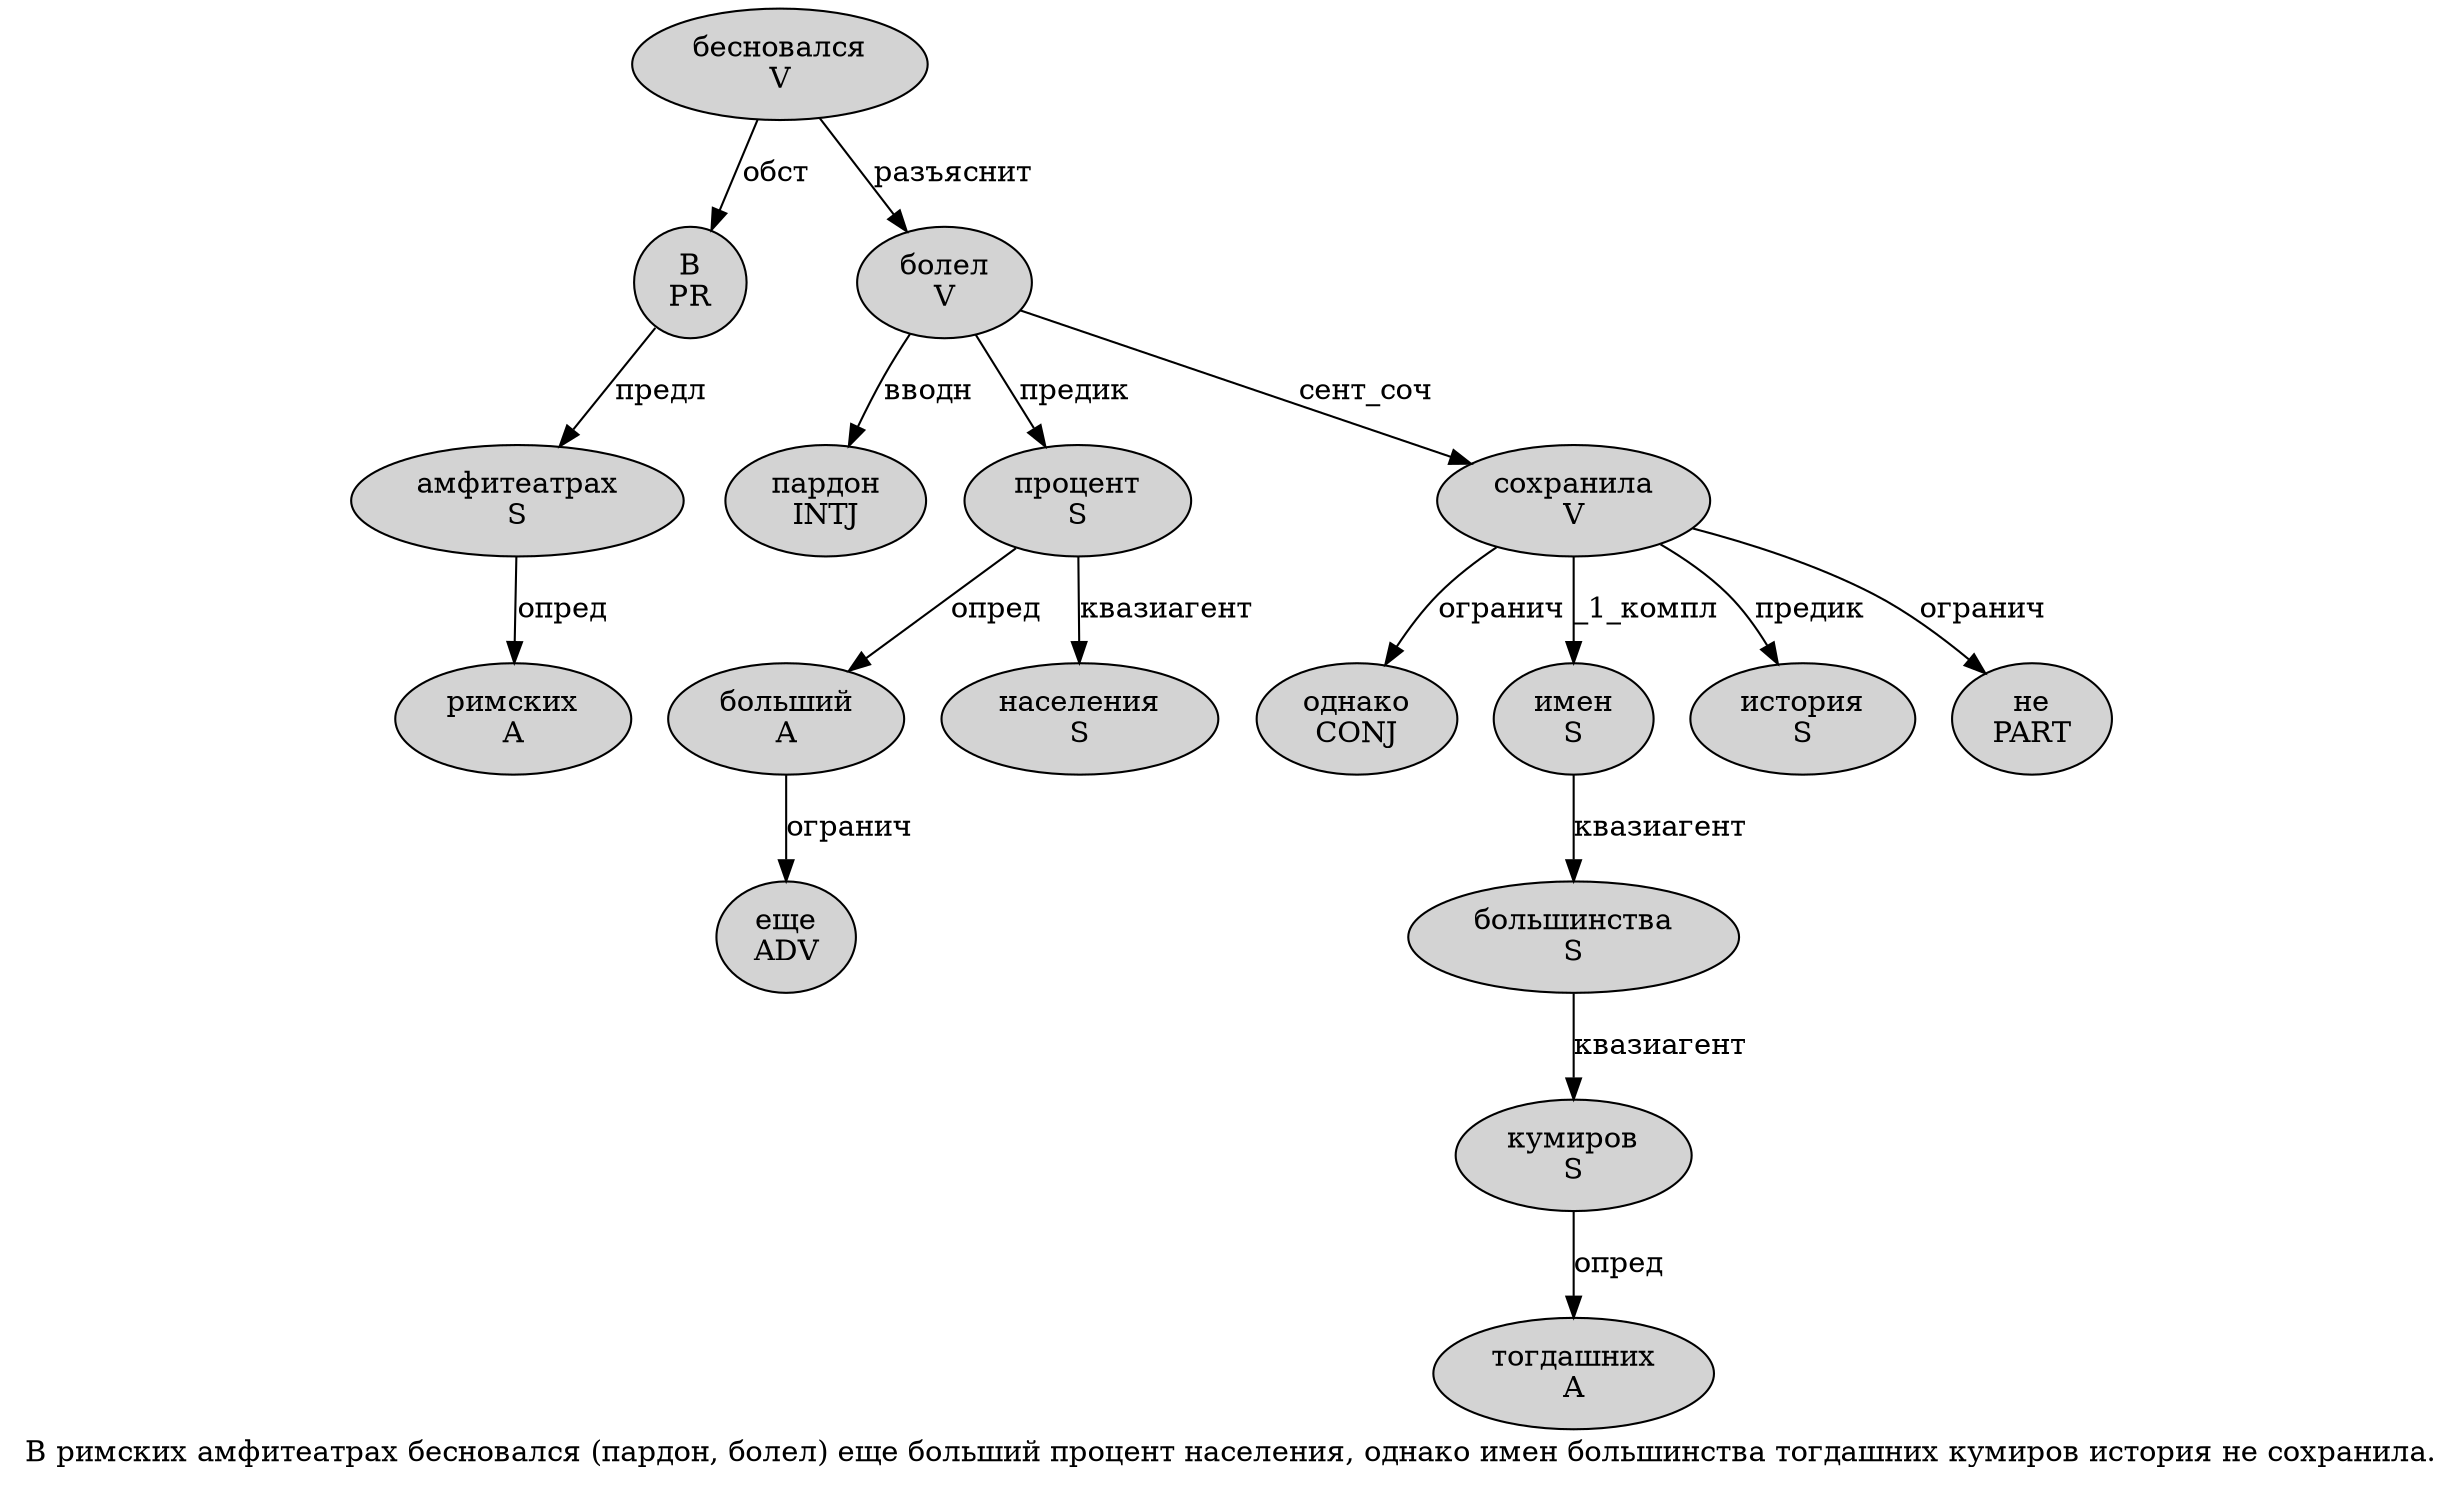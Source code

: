 digraph SENTENCE_3750 {
	graph [label="В римских амфитеатрах бесновался (пардон, болел) еще больший процент населения, однако имен большинства тогдашних кумиров история не сохранила."]
	node [style=filled]
		0 [label="В
PR" color="" fillcolor=lightgray penwidth=1 shape=ellipse]
		1 [label="римских
A" color="" fillcolor=lightgray penwidth=1 shape=ellipse]
		2 [label="амфитеатрах
S" color="" fillcolor=lightgray penwidth=1 shape=ellipse]
		3 [label="бесновался
V" color="" fillcolor=lightgray penwidth=1 shape=ellipse]
		5 [label="пардон
INTJ" color="" fillcolor=lightgray penwidth=1 shape=ellipse]
		7 [label="болел
V" color="" fillcolor=lightgray penwidth=1 shape=ellipse]
		9 [label="еще
ADV" color="" fillcolor=lightgray penwidth=1 shape=ellipse]
		10 [label="больший
A" color="" fillcolor=lightgray penwidth=1 shape=ellipse]
		11 [label="процент
S" color="" fillcolor=lightgray penwidth=1 shape=ellipse]
		12 [label="населения
S" color="" fillcolor=lightgray penwidth=1 shape=ellipse]
		14 [label="однако
CONJ" color="" fillcolor=lightgray penwidth=1 shape=ellipse]
		15 [label="имен
S" color="" fillcolor=lightgray penwidth=1 shape=ellipse]
		16 [label="большинства
S" color="" fillcolor=lightgray penwidth=1 shape=ellipse]
		17 [label="тогдашних
A" color="" fillcolor=lightgray penwidth=1 shape=ellipse]
		18 [label="кумиров
S" color="" fillcolor=lightgray penwidth=1 shape=ellipse]
		19 [label="история
S" color="" fillcolor=lightgray penwidth=1 shape=ellipse]
		20 [label="не
PART" color="" fillcolor=lightgray penwidth=1 shape=ellipse]
		21 [label="сохранила
V" color="" fillcolor=lightgray penwidth=1 shape=ellipse]
			15 -> 16 [label="квазиагент"]
			16 -> 18 [label="квазиагент"]
			18 -> 17 [label="опред"]
			10 -> 9 [label="огранич"]
			21 -> 14 [label="огранич"]
			21 -> 15 [label="_1_компл"]
			21 -> 19 [label="предик"]
			21 -> 20 [label="огранич"]
			2 -> 1 [label="опред"]
			3 -> 0 [label="обст"]
			3 -> 7 [label="разъяснит"]
			7 -> 5 [label="вводн"]
			7 -> 11 [label="предик"]
			7 -> 21 [label="сент_соч"]
			0 -> 2 [label="предл"]
			11 -> 10 [label="опред"]
			11 -> 12 [label="квазиагент"]
}